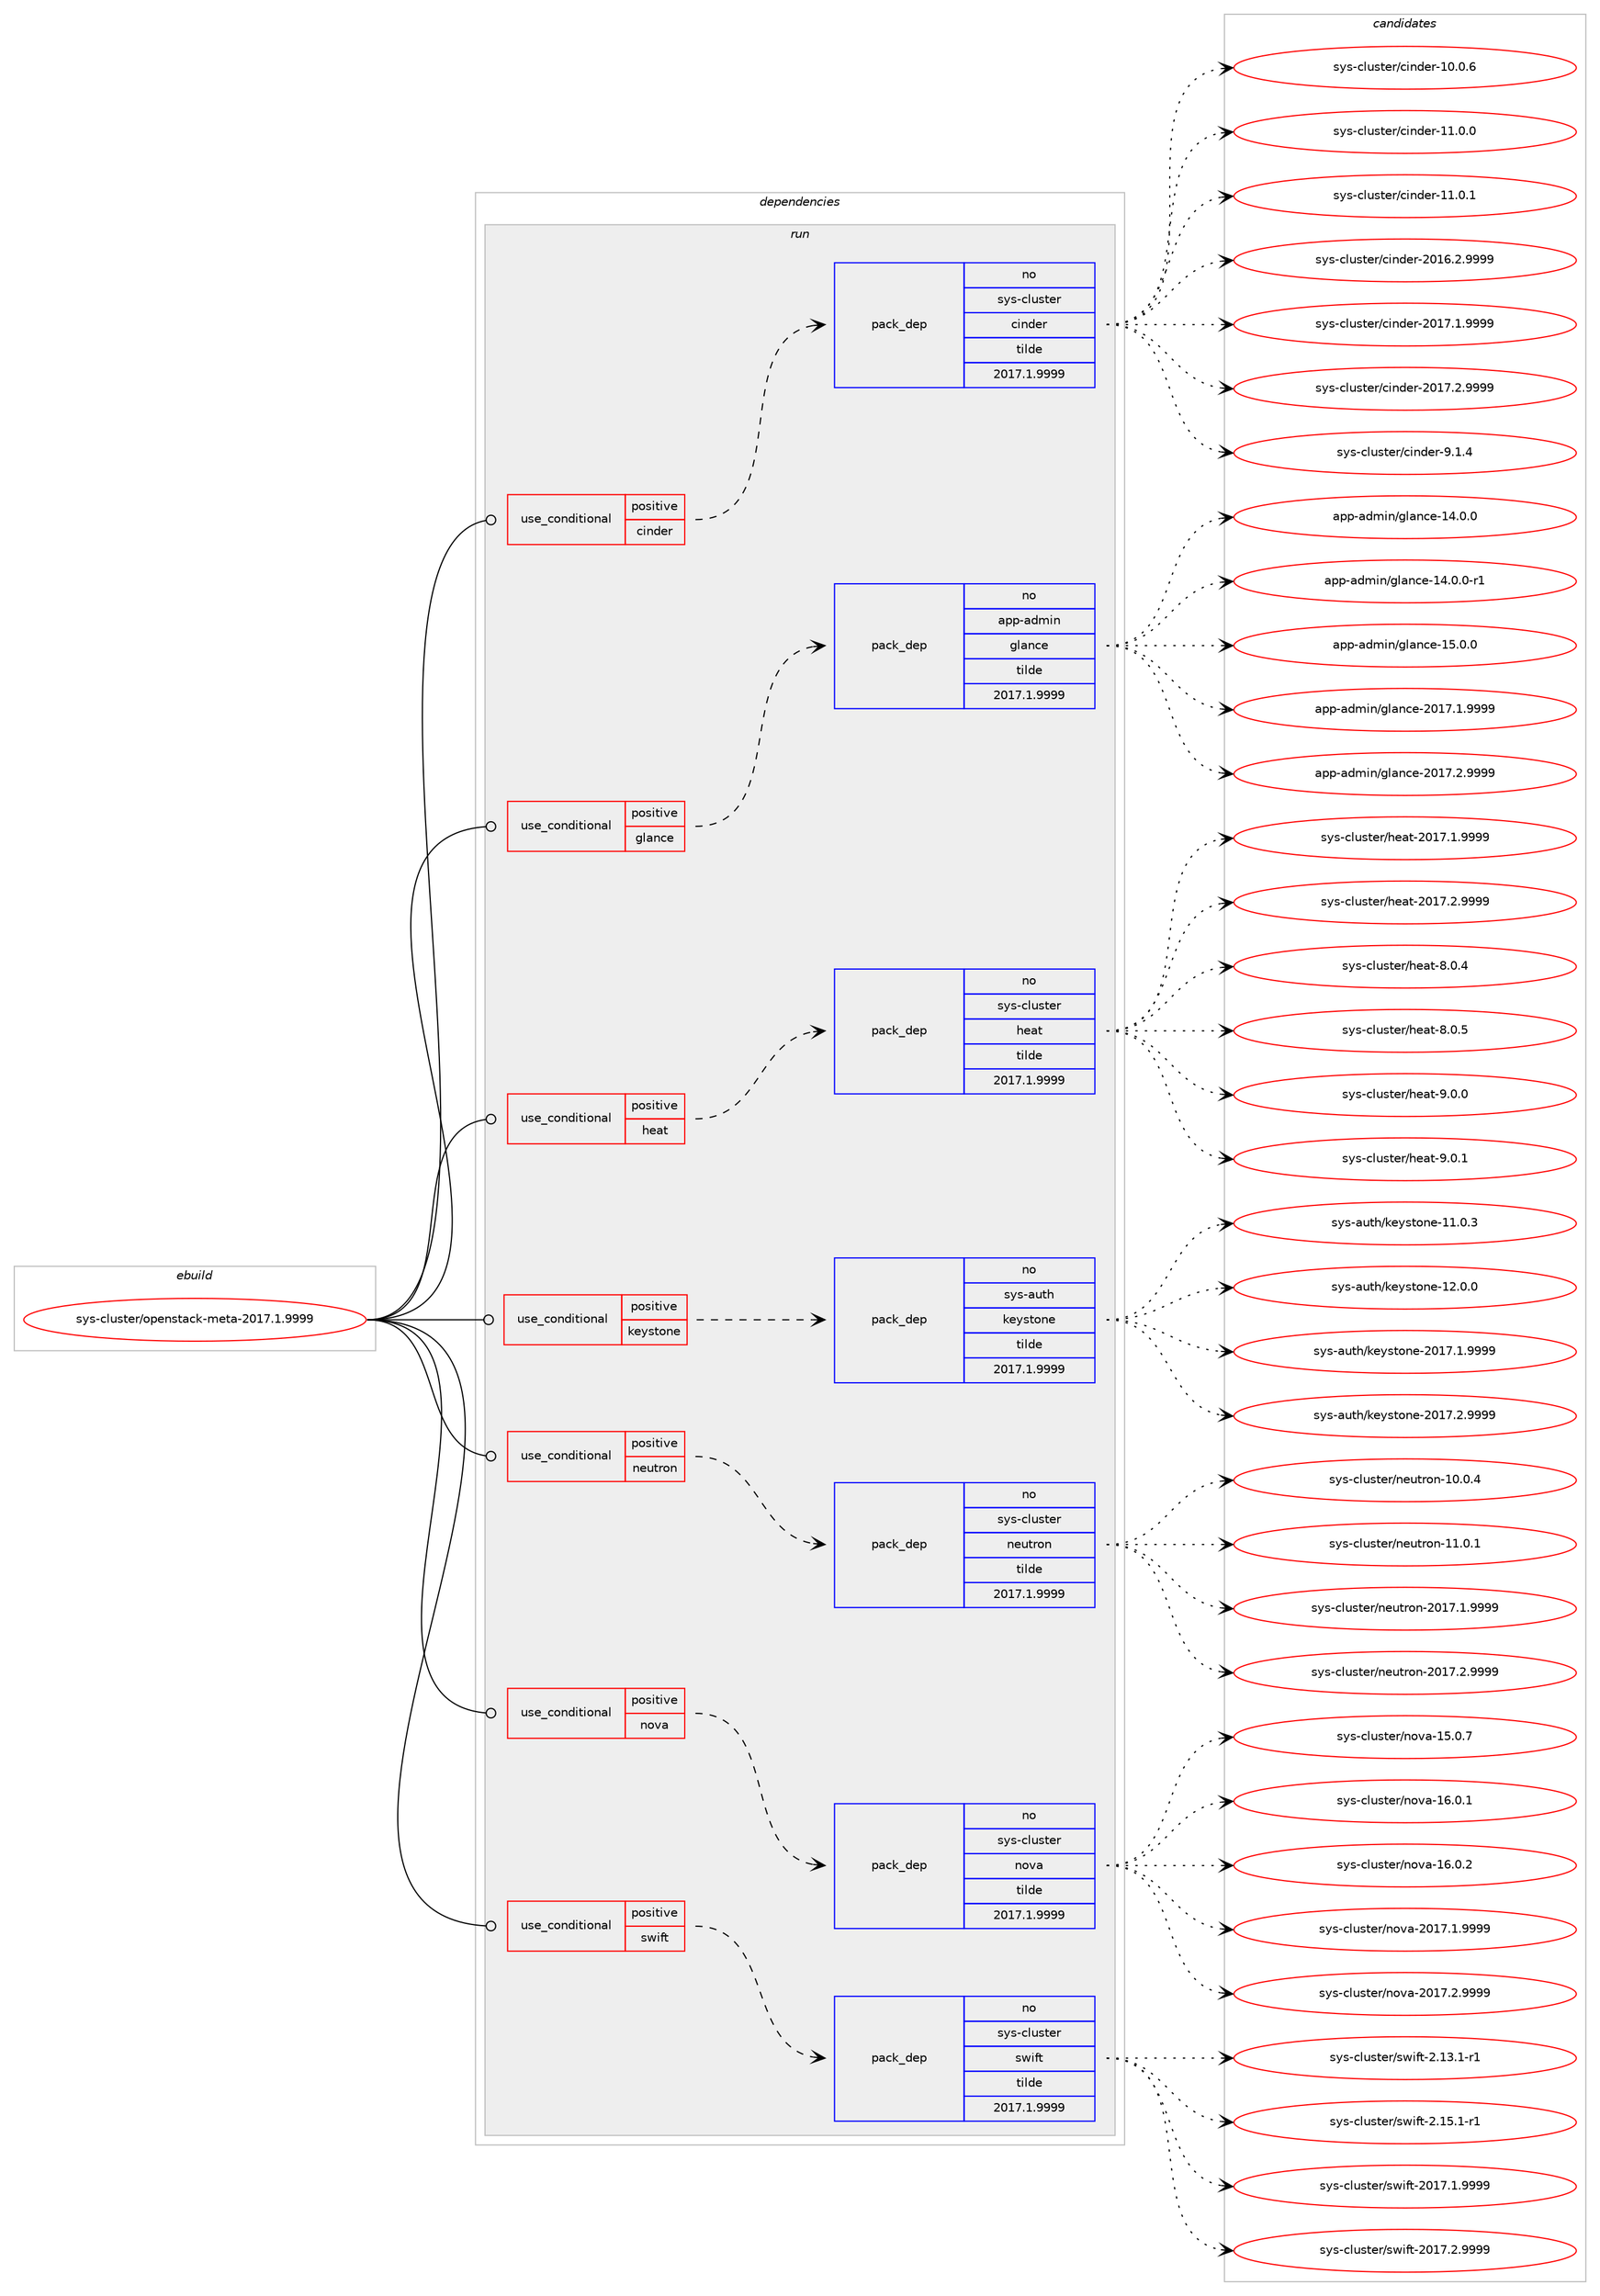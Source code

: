 digraph prolog {

# *************
# Graph options
# *************

newrank=true;
concentrate=true;
compound=true;
graph [rankdir=LR,fontname=Helvetica,fontsize=10,ranksep=1.5];#, ranksep=2.5, nodesep=0.2];
edge  [arrowhead=vee];
node  [fontname=Helvetica,fontsize=10];

# **********
# The ebuild
# **********

subgraph cluster_leftcol {
color=gray;
rank=same;
label=<<i>ebuild</i>>;
id [label="sys-cluster/openstack-meta-2017.1.9999", color=red, width=4, href="../sys-cluster/openstack-meta-2017.1.9999.svg"];
}

# ****************
# The dependencies
# ****************

subgraph cluster_midcol {
color=gray;
label=<<i>dependencies</i>>;
subgraph cluster_compile {
fillcolor="#eeeeee";
style=filled;
label=<<i>compile</i>>;
}
subgraph cluster_compileandrun {
fillcolor="#eeeeee";
style=filled;
label=<<i>compile and run</i>>;
}
subgraph cluster_run {
fillcolor="#eeeeee";
style=filled;
label=<<i>run</i>>;
subgraph cond115667 {
dependency482341 [label=<<TABLE BORDER="0" CELLBORDER="1" CELLSPACING="0" CELLPADDING="4"><TR><TD ROWSPAN="3" CELLPADDING="10">use_conditional</TD></TR><TR><TD>positive</TD></TR><TR><TD>cinder</TD></TR></TABLE>>, shape=none, color=red];
subgraph pack358258 {
dependency482342 [label=<<TABLE BORDER="0" CELLBORDER="1" CELLSPACING="0" CELLPADDING="4" WIDTH="220"><TR><TD ROWSPAN="6" CELLPADDING="30">pack_dep</TD></TR><TR><TD WIDTH="110">no</TD></TR><TR><TD>sys-cluster</TD></TR><TR><TD>cinder</TD></TR><TR><TD>tilde</TD></TR><TR><TD>2017.1.9999</TD></TR></TABLE>>, shape=none, color=blue];
}
dependency482341:e -> dependency482342:w [weight=20,style="dashed",arrowhead="vee"];
}
id:e -> dependency482341:w [weight=20,style="solid",arrowhead="odot"];
subgraph cond115668 {
dependency482343 [label=<<TABLE BORDER="0" CELLBORDER="1" CELLSPACING="0" CELLPADDING="4"><TR><TD ROWSPAN="3" CELLPADDING="10">use_conditional</TD></TR><TR><TD>positive</TD></TR><TR><TD>glance</TD></TR></TABLE>>, shape=none, color=red];
subgraph pack358259 {
dependency482344 [label=<<TABLE BORDER="0" CELLBORDER="1" CELLSPACING="0" CELLPADDING="4" WIDTH="220"><TR><TD ROWSPAN="6" CELLPADDING="30">pack_dep</TD></TR><TR><TD WIDTH="110">no</TD></TR><TR><TD>app-admin</TD></TR><TR><TD>glance</TD></TR><TR><TD>tilde</TD></TR><TR><TD>2017.1.9999</TD></TR></TABLE>>, shape=none, color=blue];
}
dependency482343:e -> dependency482344:w [weight=20,style="dashed",arrowhead="vee"];
}
id:e -> dependency482343:w [weight=20,style="solid",arrowhead="odot"];
subgraph cond115669 {
dependency482345 [label=<<TABLE BORDER="0" CELLBORDER="1" CELLSPACING="0" CELLPADDING="4"><TR><TD ROWSPAN="3" CELLPADDING="10">use_conditional</TD></TR><TR><TD>positive</TD></TR><TR><TD>heat</TD></TR></TABLE>>, shape=none, color=red];
subgraph pack358260 {
dependency482346 [label=<<TABLE BORDER="0" CELLBORDER="1" CELLSPACING="0" CELLPADDING="4" WIDTH="220"><TR><TD ROWSPAN="6" CELLPADDING="30">pack_dep</TD></TR><TR><TD WIDTH="110">no</TD></TR><TR><TD>sys-cluster</TD></TR><TR><TD>heat</TD></TR><TR><TD>tilde</TD></TR><TR><TD>2017.1.9999</TD></TR></TABLE>>, shape=none, color=blue];
}
dependency482345:e -> dependency482346:w [weight=20,style="dashed",arrowhead="vee"];
}
id:e -> dependency482345:w [weight=20,style="solid",arrowhead="odot"];
subgraph cond115670 {
dependency482347 [label=<<TABLE BORDER="0" CELLBORDER="1" CELLSPACING="0" CELLPADDING="4"><TR><TD ROWSPAN="3" CELLPADDING="10">use_conditional</TD></TR><TR><TD>positive</TD></TR><TR><TD>keystone</TD></TR></TABLE>>, shape=none, color=red];
subgraph pack358261 {
dependency482348 [label=<<TABLE BORDER="0" CELLBORDER="1" CELLSPACING="0" CELLPADDING="4" WIDTH="220"><TR><TD ROWSPAN="6" CELLPADDING="30">pack_dep</TD></TR><TR><TD WIDTH="110">no</TD></TR><TR><TD>sys-auth</TD></TR><TR><TD>keystone</TD></TR><TR><TD>tilde</TD></TR><TR><TD>2017.1.9999</TD></TR></TABLE>>, shape=none, color=blue];
}
dependency482347:e -> dependency482348:w [weight=20,style="dashed",arrowhead="vee"];
}
id:e -> dependency482347:w [weight=20,style="solid",arrowhead="odot"];
subgraph cond115671 {
dependency482349 [label=<<TABLE BORDER="0" CELLBORDER="1" CELLSPACING="0" CELLPADDING="4"><TR><TD ROWSPAN="3" CELLPADDING="10">use_conditional</TD></TR><TR><TD>positive</TD></TR><TR><TD>neutron</TD></TR></TABLE>>, shape=none, color=red];
subgraph pack358262 {
dependency482350 [label=<<TABLE BORDER="0" CELLBORDER="1" CELLSPACING="0" CELLPADDING="4" WIDTH="220"><TR><TD ROWSPAN="6" CELLPADDING="30">pack_dep</TD></TR><TR><TD WIDTH="110">no</TD></TR><TR><TD>sys-cluster</TD></TR><TR><TD>neutron</TD></TR><TR><TD>tilde</TD></TR><TR><TD>2017.1.9999</TD></TR></TABLE>>, shape=none, color=blue];
}
dependency482349:e -> dependency482350:w [weight=20,style="dashed",arrowhead="vee"];
}
id:e -> dependency482349:w [weight=20,style="solid",arrowhead="odot"];
subgraph cond115672 {
dependency482351 [label=<<TABLE BORDER="0" CELLBORDER="1" CELLSPACING="0" CELLPADDING="4"><TR><TD ROWSPAN="3" CELLPADDING="10">use_conditional</TD></TR><TR><TD>positive</TD></TR><TR><TD>nova</TD></TR></TABLE>>, shape=none, color=red];
subgraph pack358263 {
dependency482352 [label=<<TABLE BORDER="0" CELLBORDER="1" CELLSPACING="0" CELLPADDING="4" WIDTH="220"><TR><TD ROWSPAN="6" CELLPADDING="30">pack_dep</TD></TR><TR><TD WIDTH="110">no</TD></TR><TR><TD>sys-cluster</TD></TR><TR><TD>nova</TD></TR><TR><TD>tilde</TD></TR><TR><TD>2017.1.9999</TD></TR></TABLE>>, shape=none, color=blue];
}
dependency482351:e -> dependency482352:w [weight=20,style="dashed",arrowhead="vee"];
}
id:e -> dependency482351:w [weight=20,style="solid",arrowhead="odot"];
subgraph cond115673 {
dependency482353 [label=<<TABLE BORDER="0" CELLBORDER="1" CELLSPACING="0" CELLPADDING="4"><TR><TD ROWSPAN="3" CELLPADDING="10">use_conditional</TD></TR><TR><TD>positive</TD></TR><TR><TD>swift</TD></TR></TABLE>>, shape=none, color=red];
subgraph pack358264 {
dependency482354 [label=<<TABLE BORDER="0" CELLBORDER="1" CELLSPACING="0" CELLPADDING="4" WIDTH="220"><TR><TD ROWSPAN="6" CELLPADDING="30">pack_dep</TD></TR><TR><TD WIDTH="110">no</TD></TR><TR><TD>sys-cluster</TD></TR><TR><TD>swift</TD></TR><TR><TD>tilde</TD></TR><TR><TD>2017.1.9999</TD></TR></TABLE>>, shape=none, color=blue];
}
dependency482353:e -> dependency482354:w [weight=20,style="dashed",arrowhead="vee"];
}
id:e -> dependency482353:w [weight=20,style="solid",arrowhead="odot"];
}
}

# **************
# The candidates
# **************

subgraph cluster_choices {
rank=same;
color=gray;
label=<<i>candidates</i>>;

subgraph choice358258 {
color=black;
nodesep=1;
choice1151211154599108117115116101114479910511010010111445494846484654 [label="sys-cluster/cinder-10.0.6", color=red, width=4,href="../sys-cluster/cinder-10.0.6.svg"];
choice1151211154599108117115116101114479910511010010111445494946484648 [label="sys-cluster/cinder-11.0.0", color=red, width=4,href="../sys-cluster/cinder-11.0.0.svg"];
choice1151211154599108117115116101114479910511010010111445494946484649 [label="sys-cluster/cinder-11.0.1", color=red, width=4,href="../sys-cluster/cinder-11.0.1.svg"];
choice11512111545991081171151161011144799105110100101114455048495446504657575757 [label="sys-cluster/cinder-2016.2.9999", color=red, width=4,href="../sys-cluster/cinder-2016.2.9999.svg"];
choice11512111545991081171151161011144799105110100101114455048495546494657575757 [label="sys-cluster/cinder-2017.1.9999", color=red, width=4,href="../sys-cluster/cinder-2017.1.9999.svg"];
choice11512111545991081171151161011144799105110100101114455048495546504657575757 [label="sys-cluster/cinder-2017.2.9999", color=red, width=4,href="../sys-cluster/cinder-2017.2.9999.svg"];
choice11512111545991081171151161011144799105110100101114455746494652 [label="sys-cluster/cinder-9.1.4", color=red, width=4,href="../sys-cluster/cinder-9.1.4.svg"];
dependency482342:e -> choice1151211154599108117115116101114479910511010010111445494846484654:w [style=dotted,weight="100"];
dependency482342:e -> choice1151211154599108117115116101114479910511010010111445494946484648:w [style=dotted,weight="100"];
dependency482342:e -> choice1151211154599108117115116101114479910511010010111445494946484649:w [style=dotted,weight="100"];
dependency482342:e -> choice11512111545991081171151161011144799105110100101114455048495446504657575757:w [style=dotted,weight="100"];
dependency482342:e -> choice11512111545991081171151161011144799105110100101114455048495546494657575757:w [style=dotted,weight="100"];
dependency482342:e -> choice11512111545991081171151161011144799105110100101114455048495546504657575757:w [style=dotted,weight="100"];
dependency482342:e -> choice11512111545991081171151161011144799105110100101114455746494652:w [style=dotted,weight="100"];
}
subgraph choice358259 {
color=black;
nodesep=1;
choice97112112459710010910511047103108971109910145495246484648 [label="app-admin/glance-14.0.0", color=red, width=4,href="../app-admin/glance-14.0.0.svg"];
choice971121124597100109105110471031089711099101454952464846484511449 [label="app-admin/glance-14.0.0-r1", color=red, width=4,href="../app-admin/glance-14.0.0-r1.svg"];
choice97112112459710010910511047103108971109910145495346484648 [label="app-admin/glance-15.0.0", color=red, width=4,href="../app-admin/glance-15.0.0.svg"];
choice971121124597100109105110471031089711099101455048495546494657575757 [label="app-admin/glance-2017.1.9999", color=red, width=4,href="../app-admin/glance-2017.1.9999.svg"];
choice971121124597100109105110471031089711099101455048495546504657575757 [label="app-admin/glance-2017.2.9999", color=red, width=4,href="../app-admin/glance-2017.2.9999.svg"];
dependency482344:e -> choice97112112459710010910511047103108971109910145495246484648:w [style=dotted,weight="100"];
dependency482344:e -> choice971121124597100109105110471031089711099101454952464846484511449:w [style=dotted,weight="100"];
dependency482344:e -> choice97112112459710010910511047103108971109910145495346484648:w [style=dotted,weight="100"];
dependency482344:e -> choice971121124597100109105110471031089711099101455048495546494657575757:w [style=dotted,weight="100"];
dependency482344:e -> choice971121124597100109105110471031089711099101455048495546504657575757:w [style=dotted,weight="100"];
}
subgraph choice358260 {
color=black;
nodesep=1;
choice11512111545991081171151161011144710410197116455048495546494657575757 [label="sys-cluster/heat-2017.1.9999", color=red, width=4,href="../sys-cluster/heat-2017.1.9999.svg"];
choice11512111545991081171151161011144710410197116455048495546504657575757 [label="sys-cluster/heat-2017.2.9999", color=red, width=4,href="../sys-cluster/heat-2017.2.9999.svg"];
choice11512111545991081171151161011144710410197116455646484652 [label="sys-cluster/heat-8.0.4", color=red, width=4,href="../sys-cluster/heat-8.0.4.svg"];
choice11512111545991081171151161011144710410197116455646484653 [label="sys-cluster/heat-8.0.5", color=red, width=4,href="../sys-cluster/heat-8.0.5.svg"];
choice11512111545991081171151161011144710410197116455746484648 [label="sys-cluster/heat-9.0.0", color=red, width=4,href="../sys-cluster/heat-9.0.0.svg"];
choice11512111545991081171151161011144710410197116455746484649 [label="sys-cluster/heat-9.0.1", color=red, width=4,href="../sys-cluster/heat-9.0.1.svg"];
dependency482346:e -> choice11512111545991081171151161011144710410197116455048495546494657575757:w [style=dotted,weight="100"];
dependency482346:e -> choice11512111545991081171151161011144710410197116455048495546504657575757:w [style=dotted,weight="100"];
dependency482346:e -> choice11512111545991081171151161011144710410197116455646484652:w [style=dotted,weight="100"];
dependency482346:e -> choice11512111545991081171151161011144710410197116455646484653:w [style=dotted,weight="100"];
dependency482346:e -> choice11512111545991081171151161011144710410197116455746484648:w [style=dotted,weight="100"];
dependency482346:e -> choice11512111545991081171151161011144710410197116455746484649:w [style=dotted,weight="100"];
}
subgraph choice358261 {
color=black;
nodesep=1;
choice11512111545971171161044710710112111511611111010145494946484651 [label="sys-auth/keystone-11.0.3", color=red, width=4,href="../sys-auth/keystone-11.0.3.svg"];
choice11512111545971171161044710710112111511611111010145495046484648 [label="sys-auth/keystone-12.0.0", color=red, width=4,href="../sys-auth/keystone-12.0.0.svg"];
choice115121115459711711610447107101121115116111110101455048495546494657575757 [label="sys-auth/keystone-2017.1.9999", color=red, width=4,href="../sys-auth/keystone-2017.1.9999.svg"];
choice115121115459711711610447107101121115116111110101455048495546504657575757 [label="sys-auth/keystone-2017.2.9999", color=red, width=4,href="../sys-auth/keystone-2017.2.9999.svg"];
dependency482348:e -> choice11512111545971171161044710710112111511611111010145494946484651:w [style=dotted,weight="100"];
dependency482348:e -> choice11512111545971171161044710710112111511611111010145495046484648:w [style=dotted,weight="100"];
dependency482348:e -> choice115121115459711711610447107101121115116111110101455048495546494657575757:w [style=dotted,weight="100"];
dependency482348:e -> choice115121115459711711610447107101121115116111110101455048495546504657575757:w [style=dotted,weight="100"];
}
subgraph choice358262 {
color=black;
nodesep=1;
choice11512111545991081171151161011144711010111711611411111045494846484652 [label="sys-cluster/neutron-10.0.4", color=red, width=4,href="../sys-cluster/neutron-10.0.4.svg"];
choice11512111545991081171151161011144711010111711611411111045494946484649 [label="sys-cluster/neutron-11.0.1", color=red, width=4,href="../sys-cluster/neutron-11.0.1.svg"];
choice115121115459910811711511610111447110101117116114111110455048495546494657575757 [label="sys-cluster/neutron-2017.1.9999", color=red, width=4,href="../sys-cluster/neutron-2017.1.9999.svg"];
choice115121115459910811711511610111447110101117116114111110455048495546504657575757 [label="sys-cluster/neutron-2017.2.9999", color=red, width=4,href="../sys-cluster/neutron-2017.2.9999.svg"];
dependency482350:e -> choice11512111545991081171151161011144711010111711611411111045494846484652:w [style=dotted,weight="100"];
dependency482350:e -> choice11512111545991081171151161011144711010111711611411111045494946484649:w [style=dotted,weight="100"];
dependency482350:e -> choice115121115459910811711511610111447110101117116114111110455048495546494657575757:w [style=dotted,weight="100"];
dependency482350:e -> choice115121115459910811711511610111447110101117116114111110455048495546504657575757:w [style=dotted,weight="100"];
}
subgraph choice358263 {
color=black;
nodesep=1;
choice1151211154599108117115116101114471101111189745495346484655 [label="sys-cluster/nova-15.0.7", color=red, width=4,href="../sys-cluster/nova-15.0.7.svg"];
choice1151211154599108117115116101114471101111189745495446484649 [label="sys-cluster/nova-16.0.1", color=red, width=4,href="../sys-cluster/nova-16.0.1.svg"];
choice1151211154599108117115116101114471101111189745495446484650 [label="sys-cluster/nova-16.0.2", color=red, width=4,href="../sys-cluster/nova-16.0.2.svg"];
choice11512111545991081171151161011144711011111897455048495546494657575757 [label="sys-cluster/nova-2017.1.9999", color=red, width=4,href="../sys-cluster/nova-2017.1.9999.svg"];
choice11512111545991081171151161011144711011111897455048495546504657575757 [label="sys-cluster/nova-2017.2.9999", color=red, width=4,href="../sys-cluster/nova-2017.2.9999.svg"];
dependency482352:e -> choice1151211154599108117115116101114471101111189745495346484655:w [style=dotted,weight="100"];
dependency482352:e -> choice1151211154599108117115116101114471101111189745495446484649:w [style=dotted,weight="100"];
dependency482352:e -> choice1151211154599108117115116101114471101111189745495446484650:w [style=dotted,weight="100"];
dependency482352:e -> choice11512111545991081171151161011144711011111897455048495546494657575757:w [style=dotted,weight="100"];
dependency482352:e -> choice11512111545991081171151161011144711011111897455048495546504657575757:w [style=dotted,weight="100"];
}
subgraph choice358264 {
color=black;
nodesep=1;
choice115121115459910811711511610111447115119105102116455046495146494511449 [label="sys-cluster/swift-2.13.1-r1", color=red, width=4,href="../sys-cluster/swift-2.13.1-r1.svg"];
choice115121115459910811711511610111447115119105102116455046495346494511449 [label="sys-cluster/swift-2.15.1-r1", color=red, width=4,href="../sys-cluster/swift-2.15.1-r1.svg"];
choice115121115459910811711511610111447115119105102116455048495546494657575757 [label="sys-cluster/swift-2017.1.9999", color=red, width=4,href="../sys-cluster/swift-2017.1.9999.svg"];
choice115121115459910811711511610111447115119105102116455048495546504657575757 [label="sys-cluster/swift-2017.2.9999", color=red, width=4,href="../sys-cluster/swift-2017.2.9999.svg"];
dependency482354:e -> choice115121115459910811711511610111447115119105102116455046495146494511449:w [style=dotted,weight="100"];
dependency482354:e -> choice115121115459910811711511610111447115119105102116455046495346494511449:w [style=dotted,weight="100"];
dependency482354:e -> choice115121115459910811711511610111447115119105102116455048495546494657575757:w [style=dotted,weight="100"];
dependency482354:e -> choice115121115459910811711511610111447115119105102116455048495546504657575757:w [style=dotted,weight="100"];
}
}

}
